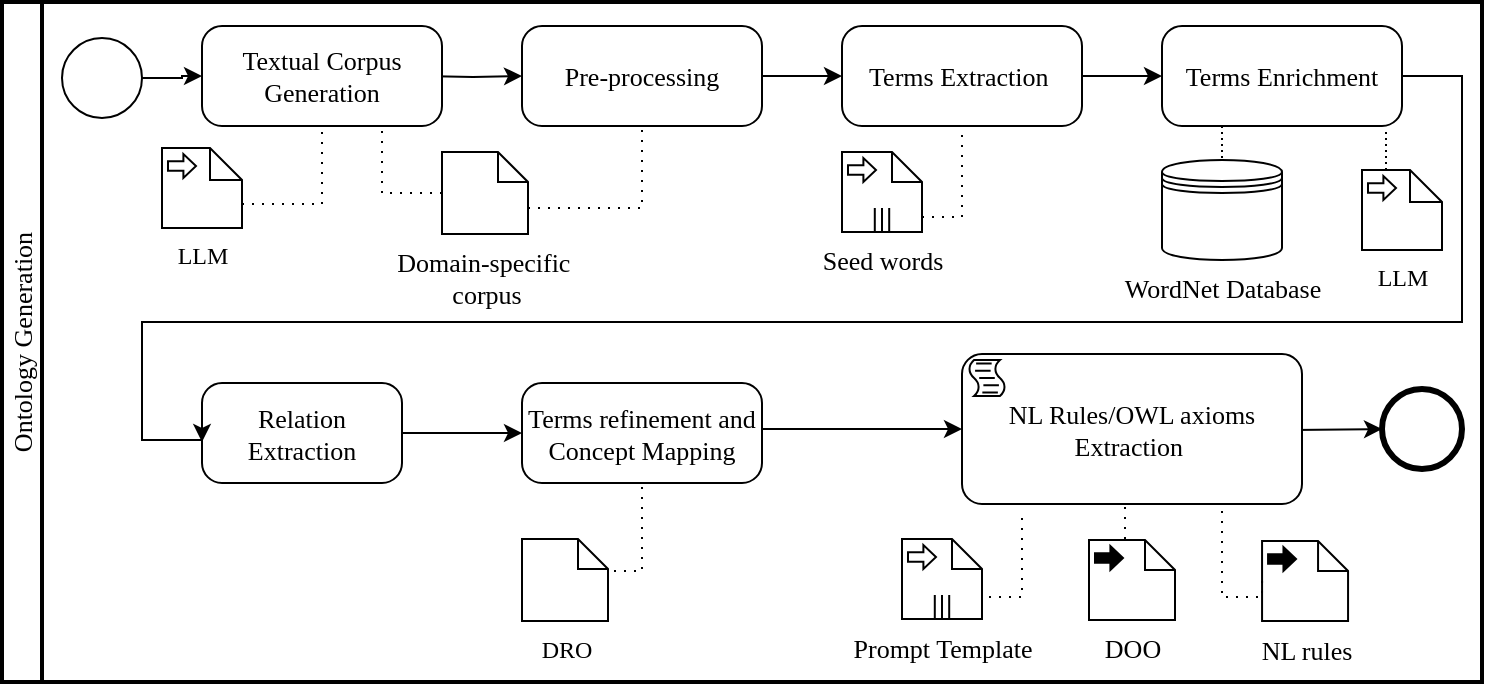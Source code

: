<mxfile version="26.0.2">
  <diagram id="prtHgNgQTEPvFCAcTncT" name="Page-1">
    <mxGraphModel dx="1258" dy="565" grid="1" gridSize="10" guides="1" tooltips="1" connect="1" arrows="1" fold="1" page="1" pageScale="1" pageWidth="827" pageHeight="1169" math="0" shadow="0">
      <root>
        <mxCell id="0" />
        <mxCell id="1" parent="0" />
        <mxCell id="8zK2bPmuWsxnXakb8_II-1" value="Ontology Generation" style="swimlane;html=1;startSize=20;fontStyle=0;collapsible=0;horizontal=0;swimlaneLine=1;swimlaneFillColor=#ffffff;strokeWidth=2;whiteSpace=wrap;fontFamily=Garamond;fontSize=13;" parent="1" vertex="1">
          <mxGeometry x="100" y="240" width="740" height="340" as="geometry" />
        </mxCell>
        <mxCell id="8zK2bPmuWsxnXakb8_II-4" value="Relation Extraction" style="points=[[0.25,0,0],[0.5,0,0],[0.75,0,0],[1,0.25,0],[1,0.5,0],[1,0.75,0],[0.75,1,0],[0.5,1,0],[0.25,1,0],[0,0.75,0],[0,0.5,0],[0,0.25,0]];shape=mxgraph.bpmn.task;whiteSpace=wrap;rectStyle=rounded;size=10;html=1;container=1;expand=0;collapsible=0;taskMarker=abstract;fontFamily=Garamond;fontSize=13;" parent="8zK2bPmuWsxnXakb8_II-1" vertex="1">
          <mxGeometry x="100" y="190.5" width="100" height="50" as="geometry" />
        </mxCell>
        <mxCell id="nsxcQYobqqNofqwHBXBX-5" style="edgeStyle=orthogonalEdgeStyle;rounded=0;orthogonalLoop=1;jettySize=auto;html=1;" edge="1" parent="8zK2bPmuWsxnXakb8_II-1" source="8zK2bPmuWsxnXakb8_II-26" target="nsxcQYobqqNofqwHBXBX-4">
          <mxGeometry relative="1" as="geometry" />
        </mxCell>
        <mxCell id="8zK2bPmuWsxnXakb8_II-26" value="" style="points=[[0.145,0.145,0],[0.5,0,0],[0.855,0.145,0],[1,0.5,0],[0.855,0.855,0],[0.5,1,0],[0.145,0.855,0],[0,0.5,0]];shape=mxgraph.bpmn.event;html=1;verticalLabelPosition=bottom;labelBackgroundColor=#ffffff;verticalAlign=top;align=center;perimeter=ellipsePerimeter;outlineConnect=0;aspect=fixed;outline=standard;symbol=general;fontFamily=Garamond;fontSize=13;" parent="8zK2bPmuWsxnXakb8_II-1" vertex="1">
          <mxGeometry x="30" y="18" width="40" height="40" as="geometry" />
        </mxCell>
        <mxCell id="QOjpvbmOWzDNhkeTOVSg-3" style="edgeStyle=orthogonalEdgeStyle;rounded=0;orthogonalLoop=1;jettySize=auto;html=1;fontFamily=Garamond;fontSize=13;exitX=1;exitY=0.5;exitDx=0;exitDy=0;exitPerimeter=0;" parent="8zK2bPmuWsxnXakb8_II-1" source="QOjpvbmOWzDNhkeTOVSg-1" edge="1">
          <mxGeometry relative="1" as="geometry">
            <mxPoint x="100" y="220" as="targetPoint" />
            <Array as="points">
              <mxPoint x="730" y="37" />
              <mxPoint x="730" y="160" />
              <mxPoint x="70" y="160" />
              <mxPoint x="70" y="219" />
              <mxPoint x="100" y="219" />
            </Array>
          </mxGeometry>
        </mxCell>
        <mxCell id="8zK2bPmuWsxnXakb8_II-28" value="" style="points=[[0.145,0.145,0],[0.5,0,0],[0.855,0.145,0],[1,0.5,0],[0.855,0.855,0],[0.5,1,0],[0.145,0.855,0],[0,0.5,0]];shape=mxgraph.bpmn.event;html=1;verticalLabelPosition=bottom;labelBackgroundColor=#ffffff;verticalAlign=top;align=center;perimeter=ellipsePerimeter;outlineConnect=0;aspect=fixed;outline=end;symbol=terminate2;fontFamily=Garamond;fontSize=13;" parent="8zK2bPmuWsxnXakb8_II-1" vertex="1">
          <mxGeometry x="690" y="193.5" width="40" height="40" as="geometry" />
        </mxCell>
        <mxCell id="8zK2bPmuWsxnXakb8_II-2" value="Pre-processing" style="points=[[0.25,0,0],[0.5,0,0],[0.75,0,0],[1,0.25,0],[1,0.5,0],[1,0.75,0],[0.75,1,0],[0.5,1,0],[0.25,1,0],[0,0.75,0],[0,0.5,0],[0,0.25,0]];shape=mxgraph.bpmn.task;whiteSpace=wrap;rectStyle=rounded;size=10;html=1;container=1;expand=0;collapsible=0;taskMarker=abstract;fontFamily=Garamond;fontSize=13;" parent="8zK2bPmuWsxnXakb8_II-1" vertex="1">
          <mxGeometry x="260" y="12" width="120" height="50" as="geometry" />
        </mxCell>
        <mxCell id="8zK2bPmuWsxnXakb8_II-3" value="Terms Extraction&amp;nbsp;" style="points=[[0.25,0,0],[0.5,0,0],[0.75,0,0],[1,0.25,0],[1,0.5,0],[1,0.75,0],[0.75,1,0],[0.5,1,0],[0.25,1,0],[0,0.75,0],[0,0.5,0],[0,0.25,0]];shape=mxgraph.bpmn.task;whiteSpace=wrap;rectStyle=rounded;size=10;html=1;container=1;expand=0;collapsible=0;taskMarker=abstract;fontFamily=Garamond;fontSize=13;" parent="8zK2bPmuWsxnXakb8_II-1" vertex="1">
          <mxGeometry x="420" y="12" width="120" height="50" as="geometry" />
        </mxCell>
        <mxCell id="8zK2bPmuWsxnXakb8_II-12" style="edgeStyle=orthogonalEdgeStyle;rounded=0;orthogonalLoop=1;jettySize=auto;html=1;exitX=1;exitY=0.5;exitDx=0;exitDy=0;exitPerimeter=0;entryX=0;entryY=0.5;entryDx=0;entryDy=0;entryPerimeter=0;fontFamily=Garamond;fontSize=13;" parent="8zK2bPmuWsxnXakb8_II-1" source="8zK2bPmuWsxnXakb8_II-2" target="8zK2bPmuWsxnXakb8_II-3" edge="1">
          <mxGeometry relative="1" as="geometry" />
        </mxCell>
        <mxCell id="8zK2bPmuWsxnXakb8_II-13" style="edgeStyle=orthogonalEdgeStyle;rounded=0;orthogonalLoop=1;jettySize=auto;html=1;entryX=0;entryY=0.5;entryDx=0;entryDy=0;entryPerimeter=0;fontFamily=Garamond;fontSize=13;" parent="8zK2bPmuWsxnXakb8_II-1" source="8zK2bPmuWsxnXakb8_II-3" target="QOjpvbmOWzDNhkeTOVSg-1" edge="1">
          <mxGeometry relative="1" as="geometry" />
        </mxCell>
        <mxCell id="8zK2bPmuWsxnXakb8_II-15" value="Seed words" style="shape=mxgraph.bpmn.data;labelPosition=center;verticalLabelPosition=bottom;align=center;verticalAlign=top;size=15;html=1;bpmnTransferType=input;isCollection=1;fontFamily=Garamond;fontSize=13;" parent="8zK2bPmuWsxnXakb8_II-1" vertex="1">
          <mxGeometry x="420" y="75" width="40" height="40" as="geometry" />
        </mxCell>
        <mxCell id="8zK2bPmuWsxnXakb8_II-16" value="" style="edgeStyle=elbowEdgeStyle;fontSize=13;html=1;endFill=0;startFill=0;endSize=6;startSize=6;dashed=1;dashPattern=1 4;endArrow=none;startArrow=none;rounded=0;entryX=0.75;entryY=1;entryDx=0;entryDy=0;entryPerimeter=0;fontFamily=Garamond;exitX=0;exitY=0;exitDx=43.0;exitDy=28;exitPerimeter=0;" parent="8zK2bPmuWsxnXakb8_II-1" edge="1" source="nsxcQYobqqNofqwHBXBX-6">
          <mxGeometry width="160" relative="1" as="geometry">
            <mxPoint x="300" y="104" as="sourcePoint" />
            <mxPoint x="320" y="62" as="targetPoint" />
            <Array as="points">
              <mxPoint x="320" y="82" />
            </Array>
          </mxGeometry>
        </mxCell>
        <mxCell id="8zK2bPmuWsxnXakb8_II-18" value="" style="edgeStyle=elbowEdgeStyle;fontSize=13;html=1;endFill=0;startFill=0;endSize=6;startSize=6;dashed=1;dashPattern=1 4;endArrow=none;startArrow=none;rounded=0;exitX=0;exitY=0;exitDx=40;exitDy=32.5;exitPerimeter=0;entryX=0.5;entryY=1;entryDx=0;entryDy=0;entryPerimeter=0;fontFamily=Garamond;" parent="8zK2bPmuWsxnXakb8_II-1" source="8zK2bPmuWsxnXakb8_II-15" target="8zK2bPmuWsxnXakb8_II-3" edge="1">
          <mxGeometry width="160" relative="1" as="geometry">
            <mxPoint x="520" y="112" as="sourcePoint" />
            <mxPoint x="680" y="112" as="targetPoint" />
            <Array as="points">
              <mxPoint x="480" y="85" />
            </Array>
          </mxGeometry>
        </mxCell>
        <mxCell id="8zK2bPmuWsxnXakb8_II-27" style="edgeStyle=orthogonalEdgeStyle;rounded=0;orthogonalLoop=1;jettySize=auto;html=1;entryX=0;entryY=0.5;entryDx=0;entryDy=0;entryPerimeter=0;fontFamily=Garamond;fontSize=13;" parent="8zK2bPmuWsxnXakb8_II-1" target="8zK2bPmuWsxnXakb8_II-2" edge="1">
          <mxGeometry relative="1" as="geometry">
            <mxPoint x="210" y="37" as="sourcePoint" />
          </mxGeometry>
        </mxCell>
        <mxCell id="QOjpvbmOWzDNhkeTOVSg-13" style="edgeStyle=orthogonalEdgeStyle;rounded=0;orthogonalLoop=1;jettySize=auto;html=1;exitX=0.25;exitY=1;exitDx=0;exitDy=0;exitPerimeter=0;entryX=0.5;entryY=0;entryDx=0;entryDy=0;endArrow=none;endFill=0;dashed=1;dashPattern=1 2;" parent="8zK2bPmuWsxnXakb8_II-1" source="QOjpvbmOWzDNhkeTOVSg-1" target="QOjpvbmOWzDNhkeTOVSg-8" edge="1">
          <mxGeometry relative="1" as="geometry" />
        </mxCell>
        <mxCell id="QOjpvbmOWzDNhkeTOVSg-1" value="Terms Enrichment" style="points=[[0.25,0,0],[0.5,0,0],[0.75,0,0],[1,0.25,0],[1,0.5,0],[1,0.75,0],[0.75,1,0],[0.5,1,0],[0.25,1,0],[0,0.75,0],[0,0.5,0],[0,0.25,0]];shape=mxgraph.bpmn.task;whiteSpace=wrap;rectStyle=rounded;size=10;html=1;container=1;expand=0;collapsible=0;taskMarker=abstract;fontFamily=Garamond;fontSize=13;" parent="8zK2bPmuWsxnXakb8_II-1" vertex="1">
          <mxGeometry x="580" y="12" width="120" height="50" as="geometry" />
        </mxCell>
        <mxCell id="QOjpvbmOWzDNhkeTOVSg-8" value="&lt;font style=&quot;font-size: 13px;&quot;&gt;WordNet Database&lt;/font&gt;" style="shape=datastore;html=1;labelPosition=center;verticalLabelPosition=bottom;align=center;verticalAlign=top;fontFamily=Garamond;fontSize=13;" parent="8zK2bPmuWsxnXakb8_II-1" vertex="1">
          <mxGeometry x="580" y="79" width="60" height="50" as="geometry" />
        </mxCell>
        <mxCell id="nsxcQYobqqNofqwHBXBX-1" value="&lt;font face=&quot;Garamond&quot;&gt;LLM&lt;/font&gt;" style="shape=mxgraph.bpmn.data;labelPosition=center;verticalLabelPosition=bottom;align=center;verticalAlign=top;size=16;html=1;bpmnTransferType=input;" vertex="1" parent="8zK2bPmuWsxnXakb8_II-1">
          <mxGeometry x="680" y="84" width="40" height="40" as="geometry" />
        </mxCell>
        <mxCell id="nsxcQYobqqNofqwHBXBX-2" style="edgeStyle=orthogonalEdgeStyle;rounded=0;orthogonalLoop=1;jettySize=auto;html=1;entryX=0;entryY=0;entryDx=12;entryDy=0;endArrow=none;endFill=0;dashed=1;dashPattern=1 2;entryPerimeter=0;" edge="1" parent="8zK2bPmuWsxnXakb8_II-1" target="nsxcQYobqqNofqwHBXBX-1">
          <mxGeometry relative="1" as="geometry">
            <mxPoint x="692" y="65" as="sourcePoint" />
            <mxPoint x="620" y="89" as="targetPoint" />
          </mxGeometry>
        </mxCell>
        <mxCell id="nsxcQYobqqNofqwHBXBX-4" value="Textual Corpus Generation" style="points=[[0.25,0,0],[0.5,0,0],[0.75,0,0],[1,0.25,0],[1,0.5,0],[1,0.75,0],[0.75,1,0],[0.5,1,0],[0.25,1,0],[0,0.75,0],[0,0.5,0],[0,0.25,0]];shape=mxgraph.bpmn.task;whiteSpace=wrap;rectStyle=rounded;size=10;html=1;container=1;expand=0;collapsible=0;taskMarker=abstract;fontFamily=Garamond;fontSize=13;" vertex="1" parent="8zK2bPmuWsxnXakb8_II-1">
          <mxGeometry x="100" y="12" width="120" height="50" as="geometry" />
        </mxCell>
        <mxCell id="nsxcQYobqqNofqwHBXBX-6" value="&lt;span style=&quot;font-family: Garamond; font-size: 13px;&quot;&gt;Domain-specific&amp;nbsp;&lt;/span&gt;&lt;div style=&quot;font-family: Garamond; font-size: 13px;&quot;&gt;corpus&lt;/div&gt;" style="shape=mxgraph.bpmn.data;labelPosition=center;verticalLabelPosition=bottom;align=center;verticalAlign=top;size=15;html=1;" vertex="1" parent="8zK2bPmuWsxnXakb8_II-1">
          <mxGeometry x="220" y="75" width="43" height="41" as="geometry" />
        </mxCell>
        <mxCell id="nsxcQYobqqNofqwHBXBX-8" value="&lt;font face=&quot;Garamond&quot;&gt;LLM&lt;/font&gt;" style="shape=mxgraph.bpmn.data;labelPosition=center;verticalLabelPosition=bottom;align=center;verticalAlign=top;size=16;html=1;bpmnTransferType=input;" vertex="1" parent="8zK2bPmuWsxnXakb8_II-1">
          <mxGeometry x="80" y="73" width="40" height="40" as="geometry" />
        </mxCell>
        <mxCell id="nsxcQYobqqNofqwHBXBX-9" value="" style="edgeStyle=elbowEdgeStyle;fontSize=13;html=1;endFill=0;startFill=0;endSize=6;startSize=6;dashed=1;dashPattern=1 4;endArrow=none;startArrow=none;rounded=0;entryX=0.75;entryY=1;entryDx=0;entryDy=0;entryPerimeter=0;fontFamily=Garamond;exitX=0;exitY=0.5;exitDx=0;exitDy=0;exitPerimeter=0;" edge="1" parent="8zK2bPmuWsxnXakb8_II-1" source="nsxcQYobqqNofqwHBXBX-6" target="nsxcQYobqqNofqwHBXBX-4">
          <mxGeometry width="160" relative="1" as="geometry">
            <mxPoint x="273" y="113" as="sourcePoint" />
            <mxPoint x="330" y="72" as="targetPoint" />
            <Array as="points">
              <mxPoint x="190" y="80" />
            </Array>
          </mxGeometry>
        </mxCell>
        <mxCell id="nsxcQYobqqNofqwHBXBX-10" value="" style="edgeStyle=elbowEdgeStyle;fontSize=13;html=1;endFill=0;startFill=0;endSize=6;startSize=6;dashed=1;dashPattern=1 4;endArrow=none;startArrow=none;rounded=0;entryX=0.5;entryY=1;entryDx=0;entryDy=0;entryPerimeter=0;fontFamily=Garamond;exitX=0;exitY=0;exitDx=40;exitDy=28;exitPerimeter=0;" edge="1" parent="8zK2bPmuWsxnXakb8_II-1" source="nsxcQYobqqNofqwHBXBX-8" target="nsxcQYobqqNofqwHBXBX-4">
          <mxGeometry width="160" relative="1" as="geometry">
            <mxPoint x="283" y="123" as="sourcePoint" />
            <mxPoint x="340" y="82" as="targetPoint" />
            <Array as="points">
              <mxPoint x="160" y="80" />
            </Array>
          </mxGeometry>
        </mxCell>
        <mxCell id="8zK2bPmuWsxnXakb8_II-22" style="edgeStyle=orthogonalEdgeStyle;rounded=0;orthogonalLoop=1;jettySize=auto;html=1;exitX=1;exitY=0.5;exitDx=0;exitDy=0;exitPerimeter=0;entryX=0;entryY=0.5;entryDx=0;entryDy=0;entryPerimeter=0;fontFamily=Garamond;fontSize=13;" parent="1" source="8zK2bPmuWsxnXakb8_II-9" edge="1">
          <mxGeometry relative="1" as="geometry">
            <mxPoint x="1030" y="352.5" as="sourcePoint" />
            <Array as="points">
              <mxPoint x="480" y="453.5" />
            </Array>
            <mxPoint x="580" y="453.5" as="targetPoint" />
          </mxGeometry>
        </mxCell>
        <mxCell id="8zK2bPmuWsxnXakb8_II-9" value="Terms refinement and Concept Mapping" style="points=[[0.25,0,0],[0.5,0,0],[0.75,0,0],[1,0.25,0],[1,0.5,0],[1,0.75,0],[0.75,1,0],[0.5,1,0],[0.25,1,0],[0,0.75,0],[0,0.5,0],[0,0.25,0]];shape=mxgraph.bpmn.task;whiteSpace=wrap;rectStyle=rounded;size=10;html=1;container=1;expand=0;collapsible=0;taskMarker=abstract;fontFamily=Garamond;fontSize=13;" parent="1" vertex="1">
          <mxGeometry x="360" y="430.5" width="120" height="50" as="geometry" />
        </mxCell>
        <mxCell id="8zK2bPmuWsxnXakb8_II-20" value="" style="edgeStyle=elbowEdgeStyle;fontSize=13;html=1;endFill=0;startFill=0;endSize=6;startSize=6;dashed=1;dashPattern=1 4;endArrow=none;startArrow=none;rounded=0;entryX=0;entryY=0;entryDx=43;entryDy=15;entryPerimeter=0;fontFamily=Garamond;" parent="1" edge="1">
          <mxGeometry width="160" relative="1" as="geometry">
            <mxPoint x="420" y="482.5" as="sourcePoint" />
            <mxPoint x="403" y="524.5" as="targetPoint" />
            <Array as="points">
              <mxPoint x="420" y="512.5" />
            </Array>
          </mxGeometry>
        </mxCell>
        <mxCell id="8zK2bPmuWsxnXakb8_II-25" value="DOO" style="shape=mxgraph.bpmn.data;labelPosition=center;verticalLabelPosition=bottom;align=center;verticalAlign=top;size=15;html=1;bpmnTransferType=output;fontFamily=Garamond;fontSize=13;" parent="1" vertex="1">
          <mxGeometry x="643.5" y="509" width="43" height="40" as="geometry" />
        </mxCell>
        <mxCell id="8zK2bPmuWsxnXakb8_II-29" style="edgeStyle=orthogonalEdgeStyle;rounded=0;orthogonalLoop=1;jettySize=auto;html=1;exitX=1;exitY=0.5;exitDx=0;exitDy=0;exitPerimeter=0;entryX=0;entryY=0.5;entryDx=0;entryDy=0;entryPerimeter=0;fontFamily=Garamond;fontSize=13;" parent="1" target="8zK2bPmuWsxnXakb8_II-28" edge="1">
          <mxGeometry relative="1" as="geometry">
            <mxPoint x="700" y="453.5" as="sourcePoint" />
          </mxGeometry>
        </mxCell>
        <mxCell id="8zK2bPmuWsxnXakb8_II-30" value="" style="edgeStyle=elbowEdgeStyle;fontSize=13;html=1;endFill=0;startFill=0;endSize=6;startSize=6;dashed=1;dashPattern=1 4;endArrow=none;startArrow=none;rounded=0;exitX=0.5;exitY=1;exitDx=0;exitDy=0;exitPerimeter=0;fontFamily=Garamond;entryX=0;entryY=0;entryDx=14;entryDy=0;entryPerimeter=0;" parent="1" source="QOjpvbmOWzDNhkeTOVSg-5" target="8zK2bPmuWsxnXakb8_II-25" edge="1">
          <mxGeometry width="160" relative="1" as="geometry">
            <mxPoint x="690" y="495.5" as="sourcePoint" />
            <mxPoint x="670" y="527.5" as="targetPoint" />
            <Array as="points" />
          </mxGeometry>
        </mxCell>
        <mxCell id="QOjpvbmOWzDNhkeTOVSg-5" value="NL Rules/OWL axioms Extraction&amp;nbsp;" style="points=[[0.25,0,0],[0.5,0,0],[0.75,0,0],[1,0.25,0],[1,0.5,0],[1,0.75,0],[0.75,1,0],[0.5,1,0],[0.25,1,0],[0,0.75,0],[0,0.5,0],[0,0.25,0]];shape=mxgraph.bpmn.task;whiteSpace=wrap;rectStyle=rounded;size=10;html=1;container=1;expand=0;collapsible=0;taskMarker=script;align=center;fontFamily=Garamond;fontSize=13;" parent="1" vertex="1">
          <mxGeometry x="580" y="416" width="170" height="75" as="geometry" />
        </mxCell>
        <mxCell id="QOjpvbmOWzDNhkeTOVSg-15" value="Prompt Template" style="shape=mxgraph.bpmn.data;labelPosition=center;verticalLabelPosition=bottom;align=center;verticalAlign=top;size=15;html=1;bpmnTransferType=input;isCollection=1;fontFamily=Garamond;fontSize=13;" parent="1" vertex="1">
          <mxGeometry x="550" y="508.5" width="40" height="40" as="geometry" />
        </mxCell>
        <mxCell id="QOjpvbmOWzDNhkeTOVSg-16" style="edgeStyle=orthogonalEdgeStyle;rounded=0;orthogonalLoop=1;jettySize=auto;html=1;exitX=0;exitY=0;exitDx=40;exitDy=27.5;exitPerimeter=0;endArrow=none;endFill=0;dashed=1;dashPattern=1 4;" parent="1" source="QOjpvbmOWzDNhkeTOVSg-15" edge="1">
          <mxGeometry relative="1" as="geometry">
            <mxPoint x="610" y="495.5" as="targetPoint" />
            <Array as="points">
              <mxPoint x="610" y="537.5" />
            </Array>
          </mxGeometry>
        </mxCell>
        <mxCell id="_MlZx_gx1kIvhtR6vf9i-1" value="&lt;font face=&quot;Garamond&quot;&gt;DRO&lt;/font&gt;" style="shape=mxgraph.bpmn.data;labelPosition=center;verticalLabelPosition=bottom;align=center;verticalAlign=top;size=15;html=1;" parent="1" vertex="1">
          <mxGeometry x="360" y="508.5" width="43" height="41" as="geometry" />
        </mxCell>
        <mxCell id="_MlZx_gx1kIvhtR6vf9i-2" value="NL rules" style="shape=mxgraph.bpmn.data;labelPosition=center;verticalLabelPosition=bottom;align=center;verticalAlign=top;size=15;html=1;bpmnTransferType=output;fontFamily=Garamond;fontSize=13;" parent="1" vertex="1">
          <mxGeometry x="730.03" y="509.5" width="43" height="40" as="geometry" />
        </mxCell>
        <mxCell id="_MlZx_gx1kIvhtR6vf9i-3" style="edgeStyle=orthogonalEdgeStyle;rounded=0;orthogonalLoop=1;jettySize=auto;html=1;exitX=0;exitY=0.5;exitDx=0;exitDy=0;exitPerimeter=0;endArrow=none;endFill=0;dashed=1;dashPattern=1 4;entryX=0.75;entryY=1;entryDx=0;entryDy=0;entryPerimeter=0;" parent="1" source="_MlZx_gx1kIvhtR6vf9i-2" target="QOjpvbmOWzDNhkeTOVSg-5" edge="1">
          <mxGeometry relative="1" as="geometry">
            <mxPoint x="747.53" y="491" as="targetPoint" />
            <Array as="points">
              <mxPoint x="730" y="537.5" />
              <mxPoint x="710" y="537.5" />
              <mxPoint x="710" y="491.5" />
            </Array>
            <mxPoint x="640.03" y="546.5" as="sourcePoint" />
          </mxGeometry>
        </mxCell>
        <mxCell id="nsxcQYobqqNofqwHBXBX-3" style="edgeStyle=orthogonalEdgeStyle;rounded=0;orthogonalLoop=1;jettySize=auto;html=1;entryX=0;entryY=0.5;entryDx=0;entryDy=0;entryPerimeter=0;" edge="1" parent="1" source="8zK2bPmuWsxnXakb8_II-4" target="8zK2bPmuWsxnXakb8_II-9">
          <mxGeometry relative="1" as="geometry">
            <mxPoint x="320" y="458.5" as="targetPoint" />
          </mxGeometry>
        </mxCell>
      </root>
    </mxGraphModel>
  </diagram>
</mxfile>
